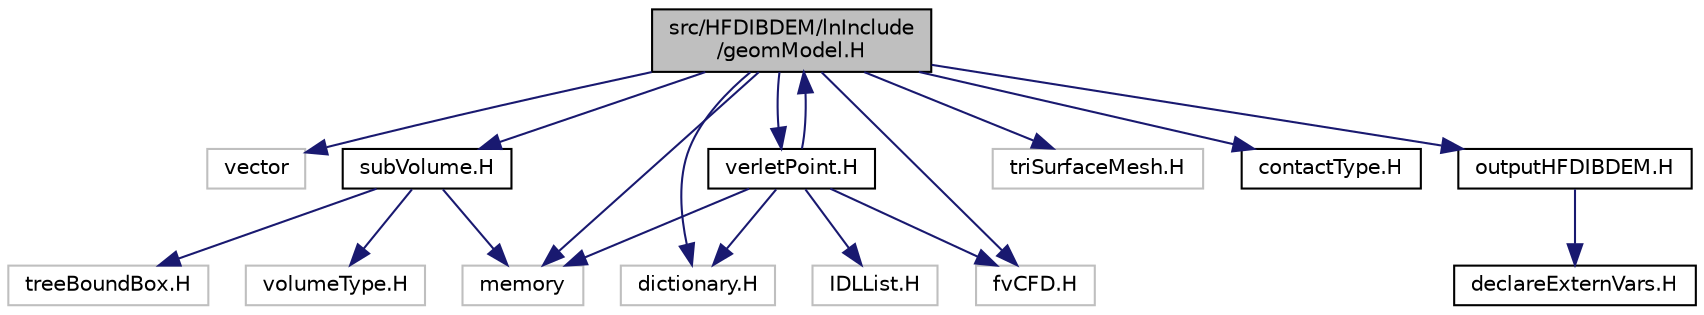 digraph "src/HFDIBDEM/lnInclude/geomModel.H"
{
 // LATEX_PDF_SIZE
  edge [fontname="Helvetica",fontsize="10",labelfontname="Helvetica",labelfontsize="10"];
  node [fontname="Helvetica",fontsize="10",shape=record];
  Node1 [label="src/HFDIBDEM/lnInclude\l/geomModel.H",height=0.2,width=0.4,color="black", fillcolor="grey75", style="filled", fontcolor="black",tooltip=" "];
  Node1 -> Node2 [color="midnightblue",fontsize="10",style="solid",fontname="Helvetica"];
  Node2 [label="vector",height=0.2,width=0.4,color="grey75", fillcolor="white", style="filled",tooltip=" "];
  Node1 -> Node3 [color="midnightblue",fontsize="10",style="solid",fontname="Helvetica"];
  Node3 [label="memory",height=0.2,width=0.4,color="grey75", fillcolor="white", style="filled",tooltip=" "];
  Node1 -> Node4 [color="midnightblue",fontsize="10",style="solid",fontname="Helvetica"];
  Node4 [label="dictionary.H",height=0.2,width=0.4,color="grey75", fillcolor="white", style="filled",tooltip=" "];
  Node1 -> Node5 [color="midnightblue",fontsize="10",style="solid",fontname="Helvetica"];
  Node5 [label="fvCFD.H",height=0.2,width=0.4,color="grey75", fillcolor="white", style="filled",tooltip=" "];
  Node1 -> Node6 [color="midnightblue",fontsize="10",style="solid",fontname="Helvetica"];
  Node6 [label="triSurfaceMesh.H",height=0.2,width=0.4,color="grey75", fillcolor="white", style="filled",tooltip=" "];
  Node1 -> Node7 [color="midnightblue",fontsize="10",style="solid",fontname="Helvetica"];
  Node7 [label="contactType.H",height=0.2,width=0.4,color="black", fillcolor="white", style="filled",URL="$lnInclude_2contactType_8H.html",tooltip=" "];
  Node1 -> Node8 [color="midnightblue",fontsize="10",style="solid",fontname="Helvetica"];
  Node8 [label="subVolume.H",height=0.2,width=0.4,color="black", fillcolor="white", style="filled",URL="$lnInclude_2subVolume_8H.html",tooltip=" "];
  Node8 -> Node9 [color="midnightblue",fontsize="10",style="solid",fontname="Helvetica"];
  Node9 [label="treeBoundBox.H",height=0.2,width=0.4,color="grey75", fillcolor="white", style="filled",tooltip=" "];
  Node8 -> Node10 [color="midnightblue",fontsize="10",style="solid",fontname="Helvetica"];
  Node10 [label="volumeType.H",height=0.2,width=0.4,color="grey75", fillcolor="white", style="filled",tooltip=" "];
  Node8 -> Node3 [color="midnightblue",fontsize="10",style="solid",fontname="Helvetica"];
  Node1 -> Node11 [color="midnightblue",fontsize="10",style="solid",fontname="Helvetica"];
  Node11 [label="verletPoint.H",height=0.2,width=0.4,color="black", fillcolor="white", style="filled",URL="$lnInclude_2verletPoint_8H.html",tooltip=" "];
  Node11 -> Node4 [color="midnightblue",fontsize="10",style="solid",fontname="Helvetica"];
  Node11 -> Node12 [color="midnightblue",fontsize="10",style="solid",fontname="Helvetica"];
  Node12 [label="IDLList.H",height=0.2,width=0.4,color="grey75", fillcolor="white", style="filled",tooltip=" "];
  Node11 -> Node5 [color="midnightblue",fontsize="10",style="solid",fontname="Helvetica"];
  Node11 -> Node1 [color="midnightblue",fontsize="10",style="solid",fontname="Helvetica"];
  Node11 -> Node3 [color="midnightblue",fontsize="10",style="solid",fontname="Helvetica"];
  Node1 -> Node13 [color="midnightblue",fontsize="10",style="solid",fontname="Helvetica"];
  Node13 [label="outputHFDIBDEM.H",height=0.2,width=0.4,color="black", fillcolor="white", style="filled",URL="$lnInclude_2outputHFDIBDEM_8H.html",tooltip=" "];
  Node13 -> Node14 [color="midnightblue",fontsize="10",style="solid",fontname="Helvetica"];
  Node14 [label="declareExternVars.H",height=0.2,width=0.4,color="black", fillcolor="white", style="filled",URL="$lnInclude_2declareExternVars_8H.html",tooltip=" "];
}
